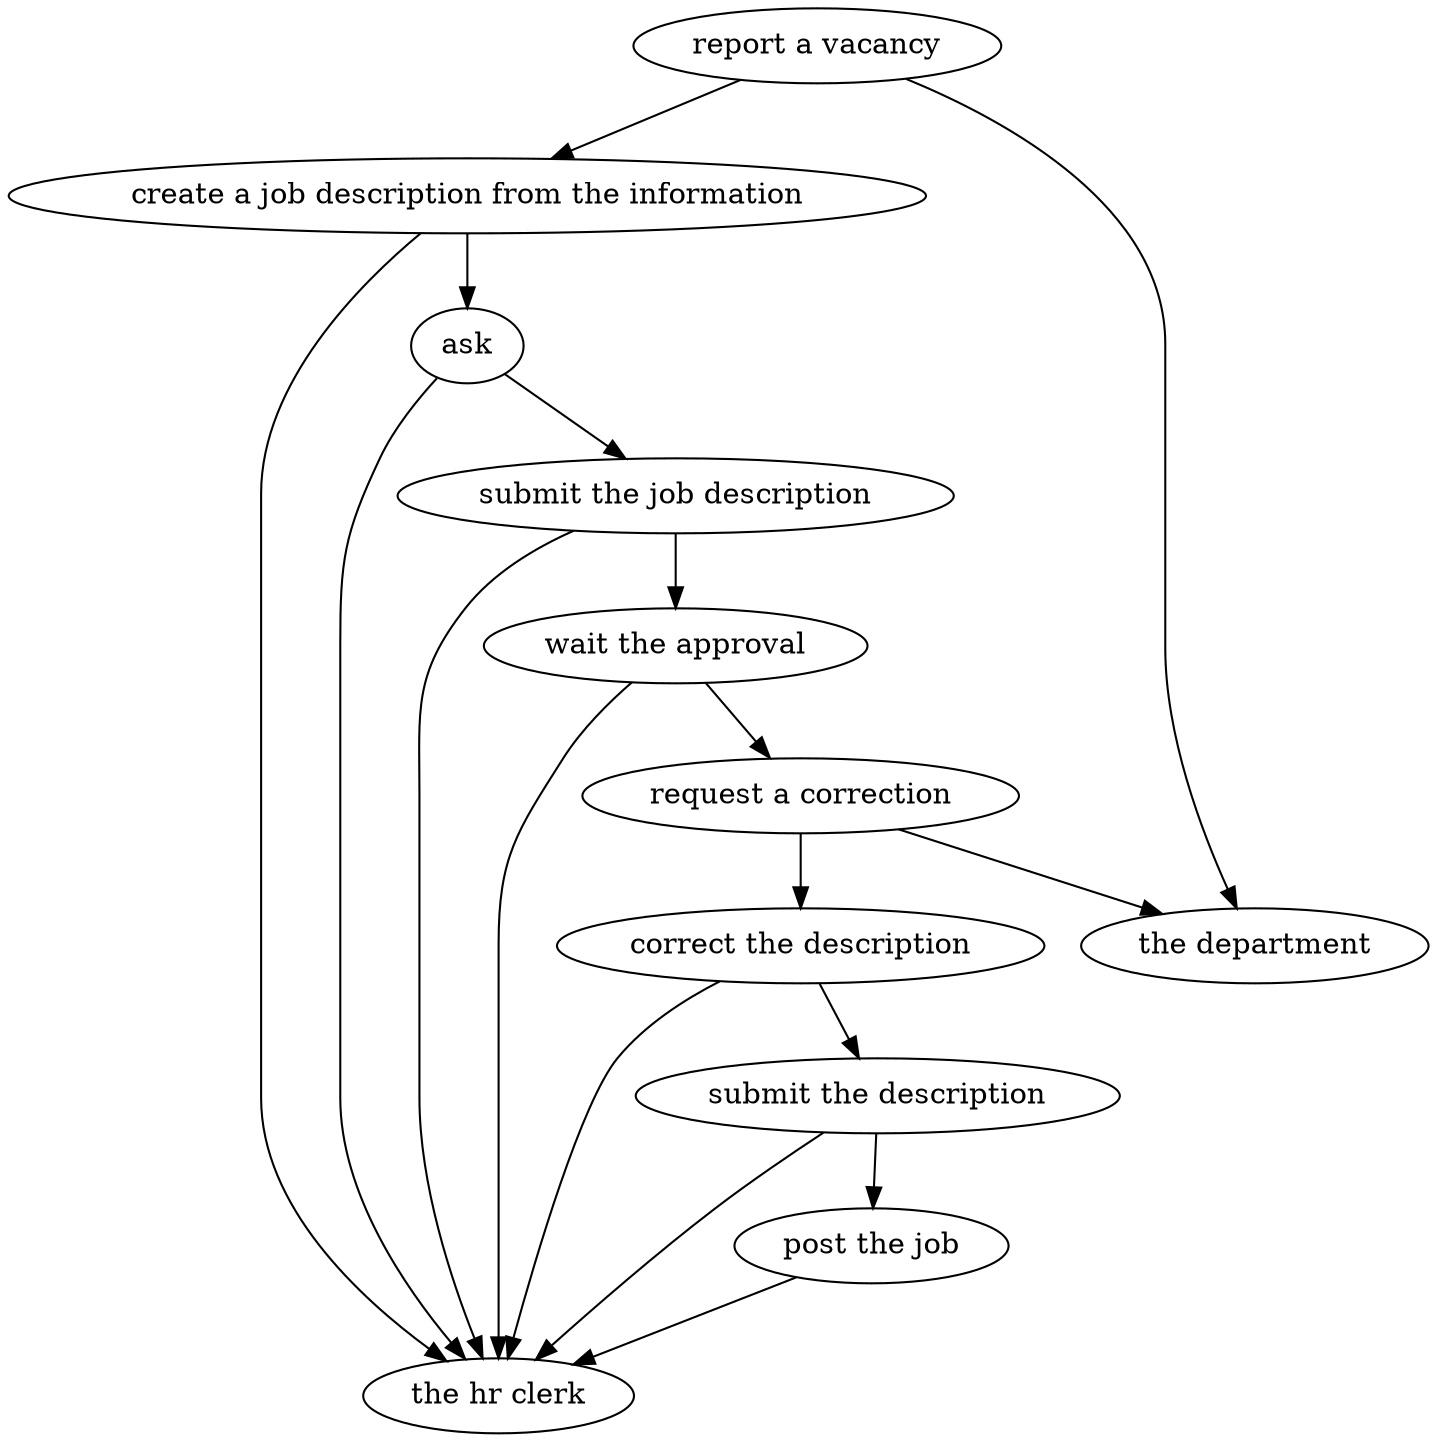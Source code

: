 strict digraph "doc-8.2" {
	graph [name="doc-8.2"];
	"report a vacancy"	[attrs="{'type': 'Activity', 'label': 'report a vacancy'}"];
	"create a job description from the information"	[attrs="{'type': 'Activity', 'label': 'create a job description from the information'}"];
	"report a vacancy" -> "create a job description from the information"	[attrs="{'type': 'flow', 'label': 'flow'}"];
	"the department"	[attrs="{'type': 'Actor', 'label': 'the department'}"];
	"report a vacancy" -> "the department"	[attrs="{'type': 'actor performer', 'label': 'actor performer'}"];
	ask	[attrs="{'type': 'Activity', 'label': 'ask'}"];
	"create a job description from the information" -> ask	[attrs="{'type': 'flow', 'label': 'flow'}"];
	"the hr clerk"	[attrs="{'type': 'Actor', 'label': 'the hr clerk'}"];
	"create a job description from the information" -> "the hr clerk"	[attrs="{'type': 'actor performer', 'label': 'actor performer'}"];
	"submit the job description"	[attrs="{'type': 'Activity', 'label': 'submit the job description'}"];
	ask -> "submit the job description"	[attrs="{'type': 'flow', 'label': 'flow'}"];
	ask -> "the hr clerk"	[attrs="{'type': 'actor performer', 'label': 'actor performer'}"];
	"wait the approval"	[attrs="{'type': 'Activity', 'label': 'wait the approval'}"];
	"submit the job description" -> "wait the approval"	[attrs="{'type': 'flow', 'label': 'flow'}"];
	"submit the job description" -> "the hr clerk"	[attrs="{'type': 'actor performer', 'label': 'actor performer'}"];
	"request a correction"	[attrs="{'type': 'Activity', 'label': 'request a correction'}"];
	"wait the approval" -> "request a correction"	[attrs="{'type': 'flow', 'label': 'flow'}"];
	"wait the approval" -> "the hr clerk"	[attrs="{'type': 'actor performer', 'label': 'actor performer'}"];
	"correct the description"	[attrs="{'type': 'Activity', 'label': 'correct the description'}"];
	"request a correction" -> "correct the description"	[attrs="{'type': 'flow', 'label': 'flow'}"];
	"request a correction" -> "the department"	[attrs="{'type': 'actor performer', 'label': 'actor performer'}"];
	"submit the description"	[attrs="{'type': 'Activity', 'label': 'submit the description'}"];
	"correct the description" -> "submit the description"	[attrs="{'type': 'flow', 'label': 'flow'}"];
	"correct the description" -> "the hr clerk"	[attrs="{'type': 'actor performer', 'label': 'actor performer'}"];
	"post the job"	[attrs="{'type': 'Activity', 'label': 'post the job'}"];
	"submit the description" -> "post the job"	[attrs="{'type': 'flow', 'label': 'flow'}"];
	"submit the description" -> "the hr clerk"	[attrs="{'type': 'actor performer', 'label': 'actor performer'}"];
	"post the job" -> "the hr clerk"	[attrs="{'type': 'actor performer', 'label': 'actor performer'}"];
}
